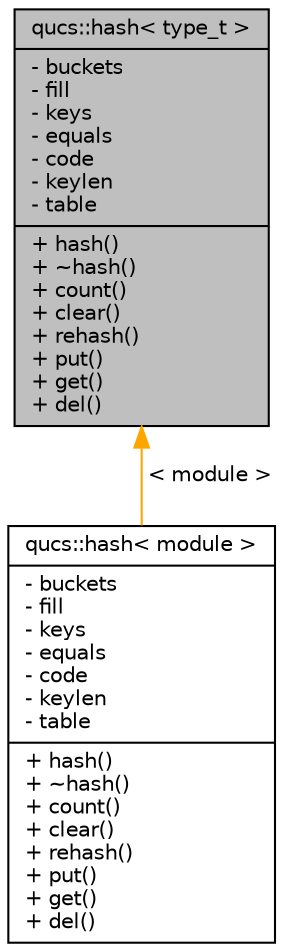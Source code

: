 digraph G
{
  edge [fontname="Helvetica",fontsize="10",labelfontname="Helvetica",labelfontsize="10"];
  node [fontname="Helvetica",fontsize="10",shape=record];
  Node1 [label="{qucs::hash\< type_t \>\n|- buckets\l- fill\l- keys\l- equals\l- code\l- keylen\l- table\l|+ hash()\l+ ~hash()\l+ count()\l+ clear()\l+ rehash()\l+ put()\l+ get()\l+ del()\l}",height=0.2,width=0.4,color="black", fillcolor="grey75", style="filled" fontcolor="black"];
  Node1 -> Node2 [dir="back",color="orange",fontsize="10",style="solid",label=" \< module \>" ,fontname="Helvetica"];
  Node2 [label="{qucs::hash\< module \>\n|- buckets\l- fill\l- keys\l- equals\l- code\l- keylen\l- table\l|+ hash()\l+ ~hash()\l+ count()\l+ clear()\l+ rehash()\l+ put()\l+ get()\l+ del()\l}",height=0.2,width=0.4,color="black", fillcolor="white", style="filled",URL="$classqucs_1_1hash.html"];
}
